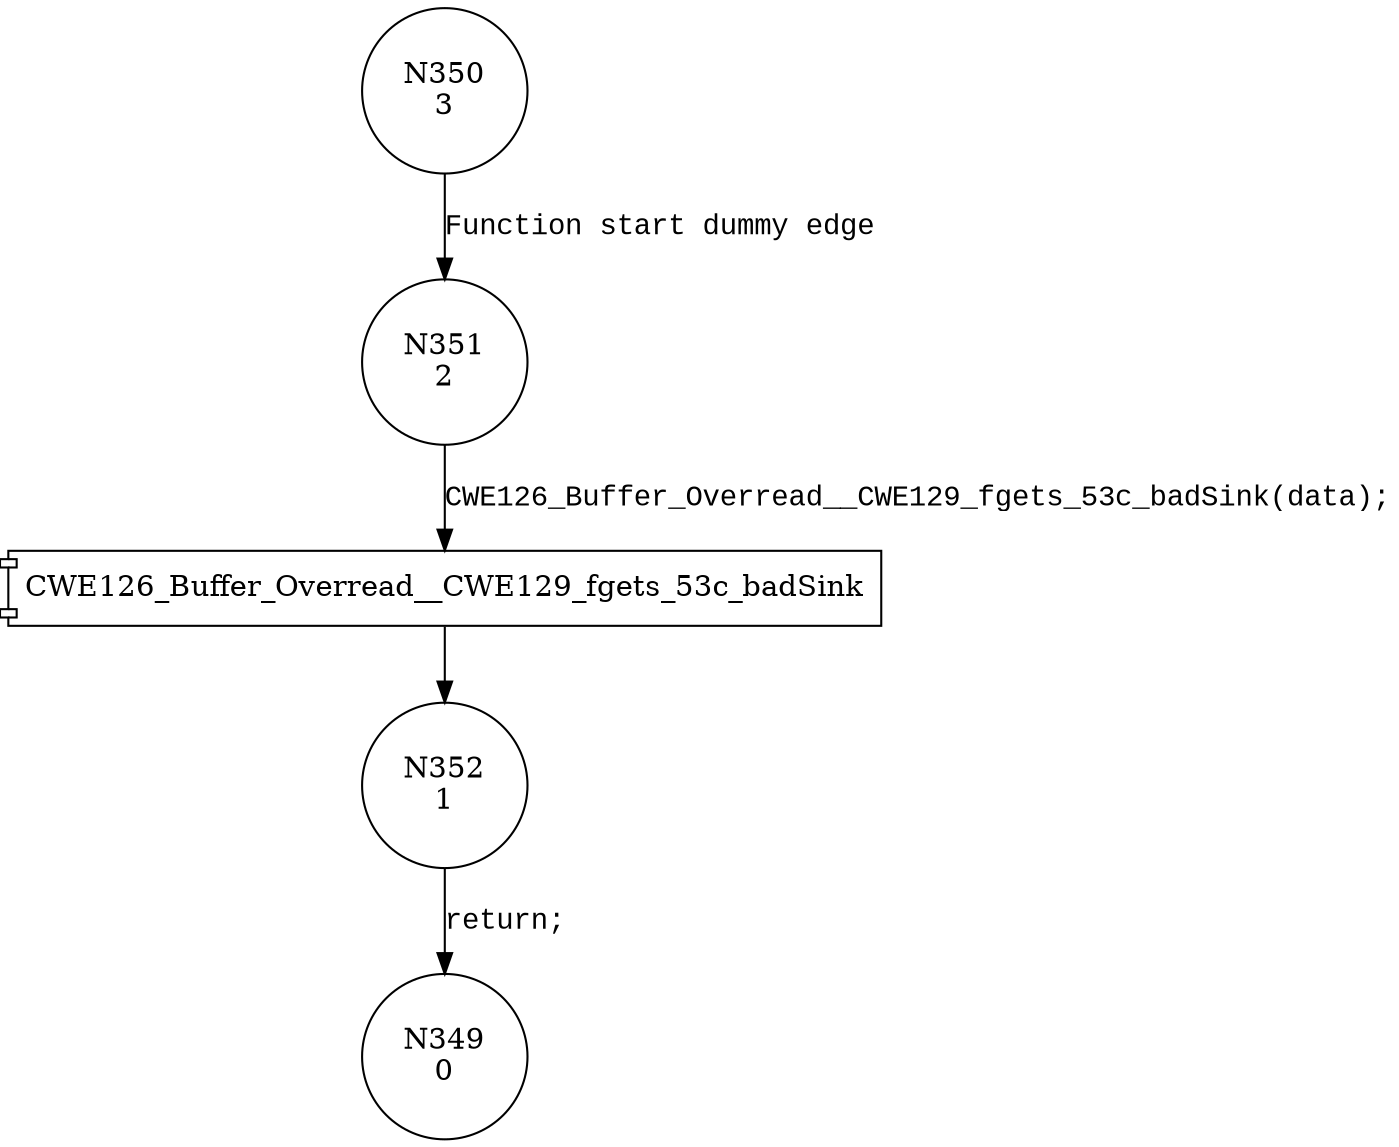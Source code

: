 digraph CWE126_Buffer_Overread__CWE129_fgets_53b_badSink {
350 [shape="circle" label="N350\n3"]
351 [shape="circle" label="N351\n2"]
352 [shape="circle" label="N352\n1"]
349 [shape="circle" label="N349\n0"]
350 -> 351 [label="Function start dummy edge" fontname="Courier New"]
100007 [shape="component" label="CWE126_Buffer_Overread__CWE129_fgets_53c_badSink"]
351 -> 100007 [label="CWE126_Buffer_Overread__CWE129_fgets_53c_badSink(data);" fontname="Courier New"]
100007 -> 352 [label="" fontname="Courier New"]
352 -> 349 [label="return;" fontname="Courier New"]
}